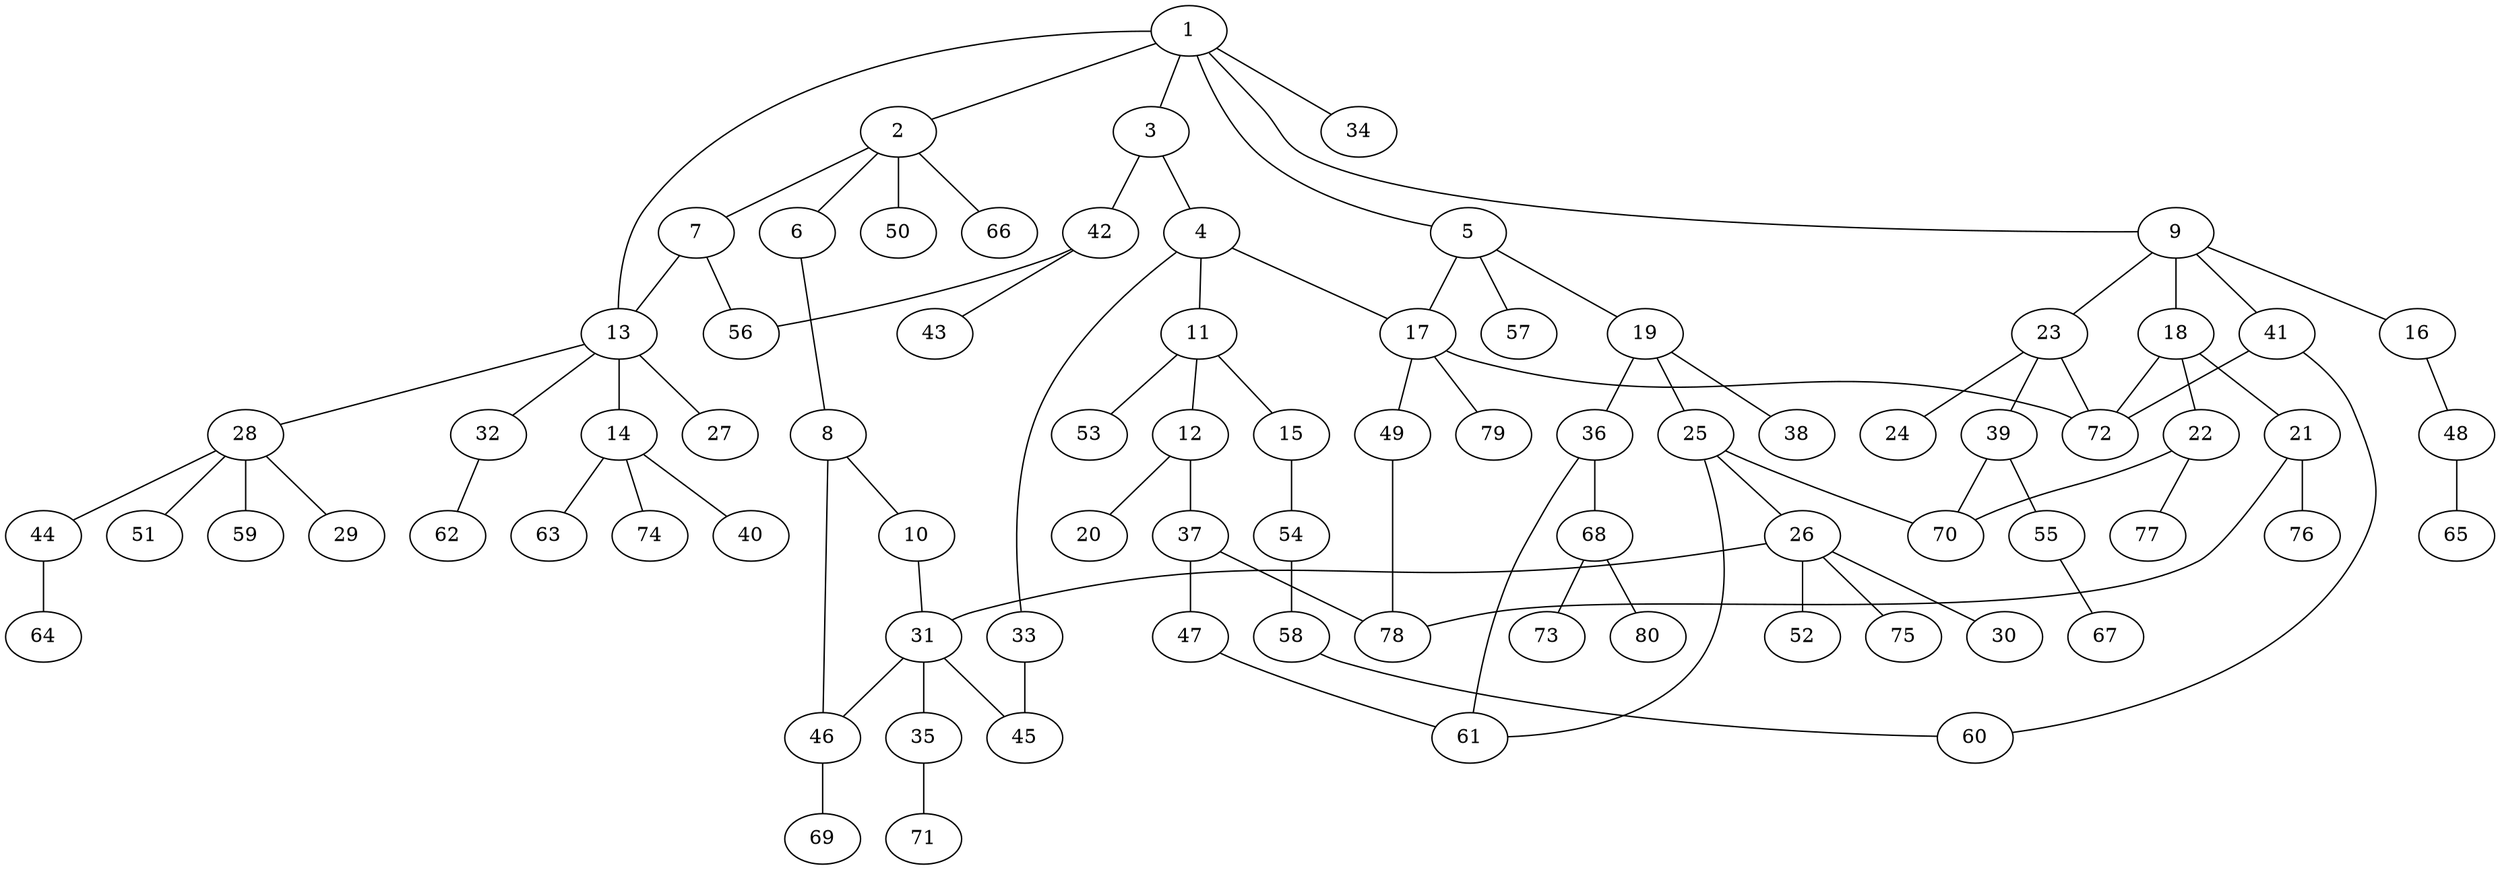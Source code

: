 graph graphname {1--2
1--3
1--5
1--9
1--13
1--34
2--6
2--7
2--50
2--66
3--4
3--42
4--11
4--17
4--33
5--17
5--19
5--57
6--8
7--13
7--56
8--10
8--46
9--16
9--18
9--23
9--41
10--31
11--12
11--15
11--53
12--20
12--37
13--14
13--27
13--28
13--32
14--40
14--63
14--74
15--54
16--48
17--49
17--72
17--79
18--21
18--22
18--72
19--25
19--36
19--38
21--76
21--78
22--70
22--77
23--24
23--39
23--72
25--26
25--61
25--70
26--30
26--31
26--52
26--75
28--29
28--44
28--51
28--59
31--35
31--45
31--46
32--62
33--45
35--71
36--61
36--68
37--47
37--78
39--55
39--70
41--60
41--72
42--43
42--56
44--64
46--69
47--61
48--65
49--78
54--58
55--67
58--60
68--73
68--80
}